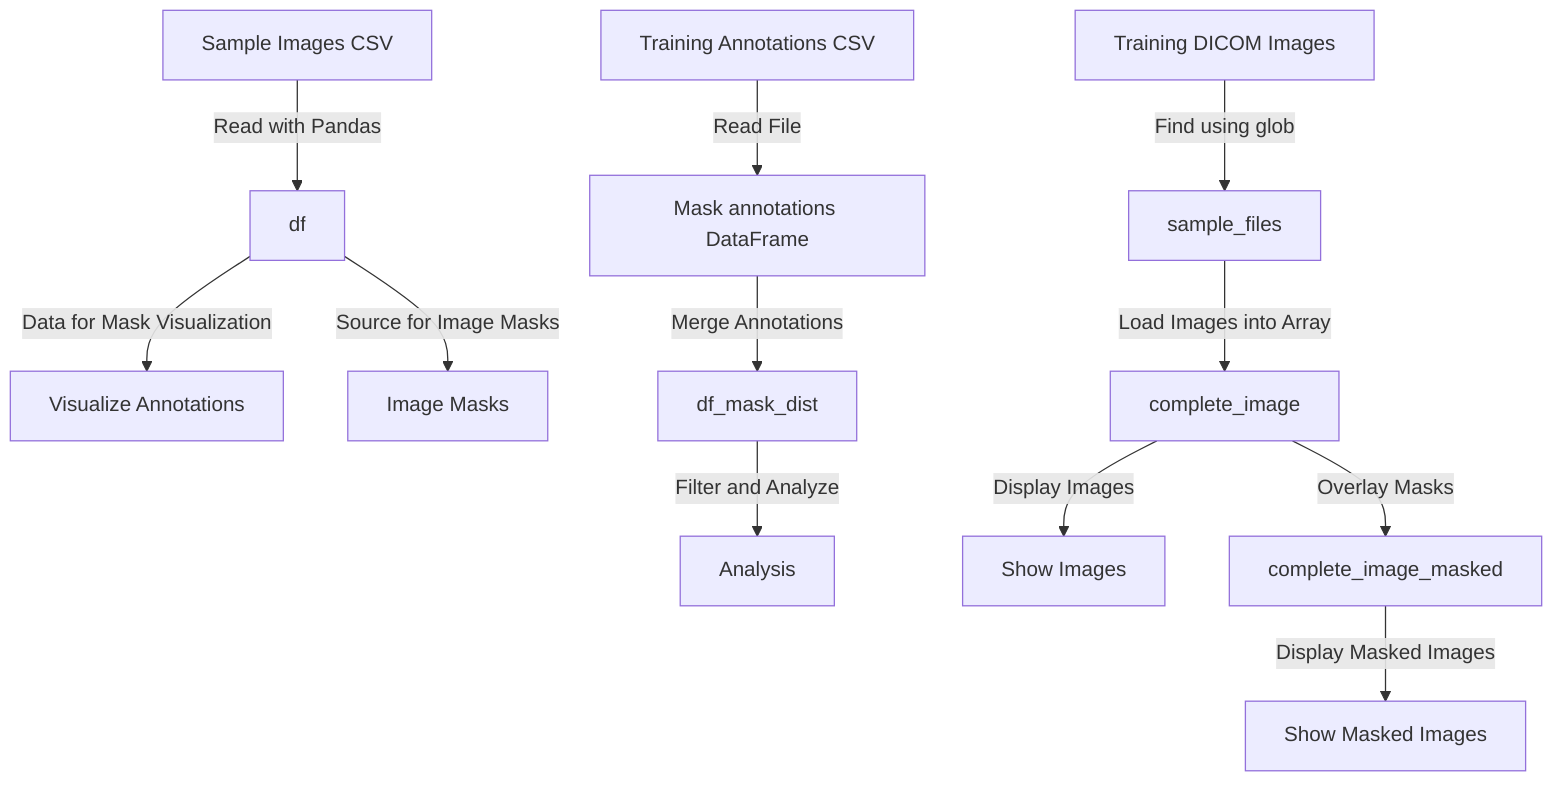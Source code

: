 flowchart TD
    A[Sample Images CSV] -->|Read with Pandas| B[df]
    B[df] -->|Data for Mask Visualization| G[Visualize Annotations]
    B[df] -->|Source for Image Masks| J[Image Masks]
    
    C[Training DICOM Images] -->|Find using glob| D[sample_files]
    D[sample_files] -->|Load Images into Array| H[Construct complete_image]
    
    E[Training Annotations CSV] -->|Read File| F[Mask annotations DataFrame]
    F -->|Merge Annotations| I[df_mask_dist]
    I -->|Filter and Analyze| K[Analysis]
    
    H[complete_image] -->|Display Images| L[Show Images]
    
    H[complete_image] -->|Overlay Masks| M[complete_image_masked]
    M -->|Display Masked Images| N[Show Masked Images]
    
    %% Nodes Explanation
    %% A: Source CSV file for sample image RLE encodings
    %% B: DataFrame with RLE encodings
    %% C: DICOM image files for training
    %% D: List of sample files after applying glob
    %% E: CSV file containing all training annotations
    %% F: DataFrame created by reading annotations
    %% G: Visualization of RLE based data
    %% H: Combined image visualization from loaded files
    %% I: DataFrame with image IDs and their annotation counts
    %% J: Source data for creating masks from RLE
    %% K: Filtering and analysis of images with masks
    %% L: Display of images constructed without masks
    %% M: Images with masks layered on
    %% N: Display of images with masks layered